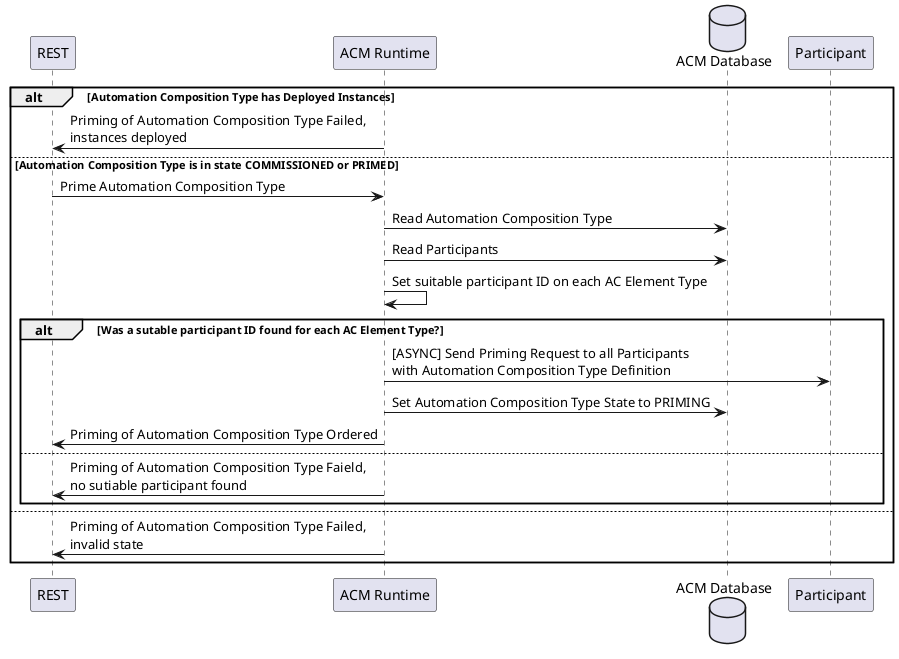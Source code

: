@startuml
participant REST
participant "ACM Runtime"
database "ACM Database"
participant Participant

alt Automation Composition Type has Deployed Instances
  REST <- "ACM Runtime": Priming of Automation Composition Type Failed, \ninstances deployed
else Automation Composition Type is in state COMMISSIONED or PRIMED
 REST -> "ACM Runtime": Prime Automation Composition Type

 "ACM Runtime" -> "ACM Database": Read Automation Composition Type
 "ACM Runtime" -> "ACM Database": Read Participants
 "ACM Runtime" -> "ACM Runtime": Set suitable participant ID on each AC Element Type

 alt Was a sutable participant ID found for each AC Element Type?
  "ACM Runtime" -> Participant: [ASYNC] Send Priming Request to all Participants\nwith Automation Composition Type Definition
  "ACM Runtime" -> "ACM Database": Set Automation Composition Type State to PRIMING

  REST <- "ACM Runtime": Priming of Automation Composition Type Ordered
 else
   REST <- "ACM Runtime": Priming of Automation Composition Type Faield, \nno sutiable participant found
 end
else
 REST <- "ACM Runtime": Priming of Automation Composition Type Failed, \ninvalid state
end

@enduml
